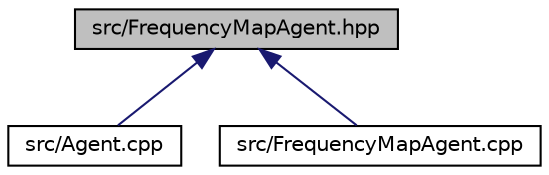 digraph "src/FrequencyMapAgent.hpp"
{
 // LATEX_PDF_SIZE
  edge [fontname="Helvetica",fontsize="10",labelfontname="Helvetica",labelfontsize="10"];
  node [fontname="Helvetica",fontsize="10",shape=record];
  Node1 [label="src/FrequencyMapAgent.hpp",height=0.2,width=0.4,color="black", fillcolor="grey75", style="filled", fontcolor="black",tooltip=" "];
  Node1 -> Node2 [dir="back",color="midnightblue",fontsize="10",style="solid",fontname="Helvetica"];
  Node2 [label="src/Agent.cpp",height=0.2,width=0.4,color="black", fillcolor="white", style="filled",URL="$_agent_8cpp.html",tooltip=" "];
  Node1 -> Node3 [dir="back",color="midnightblue",fontsize="10",style="solid",fontname="Helvetica"];
  Node3 [label="src/FrequencyMapAgent.cpp",height=0.2,width=0.4,color="black", fillcolor="white", style="filled",URL="$_frequency_map_agent_8cpp.html",tooltip=" "];
}

